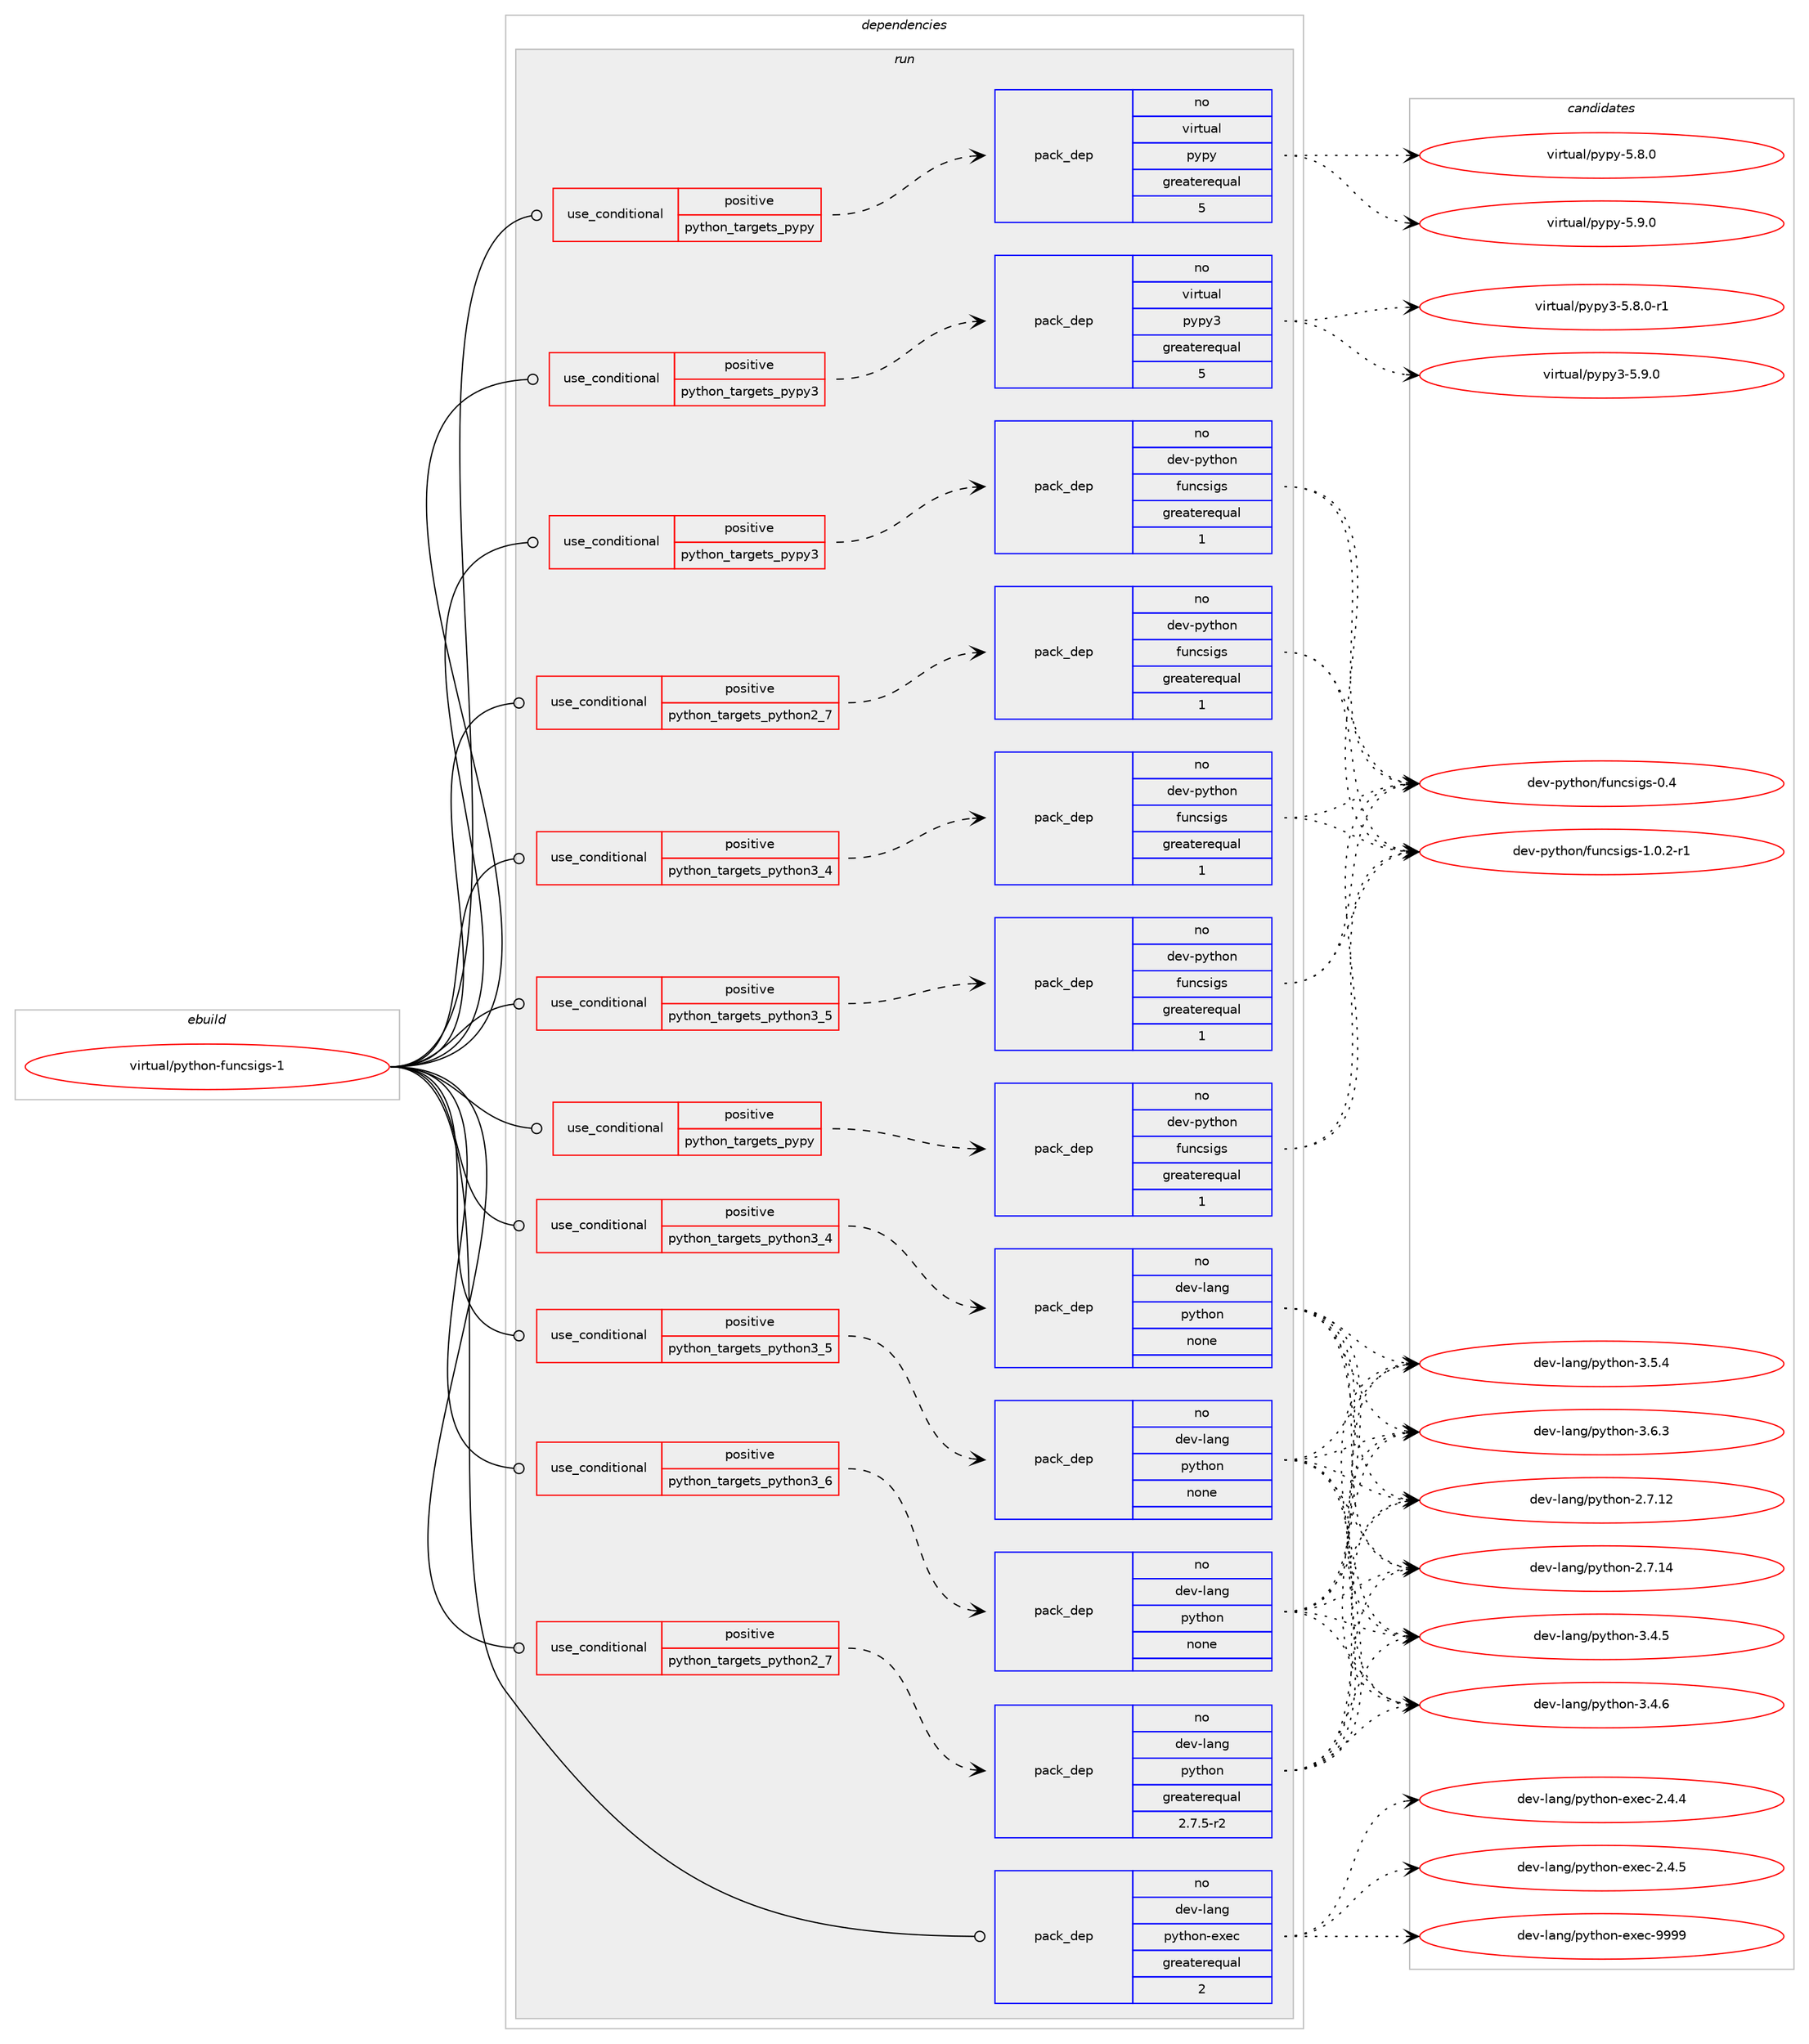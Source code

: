 digraph prolog {

# *************
# Graph options
# *************

newrank=true;
concentrate=true;
compound=true;
graph [rankdir=LR,fontname=Helvetica,fontsize=10,ranksep=1.5];#, ranksep=2.5, nodesep=0.2];
edge  [arrowhead=vee];
node  [fontname=Helvetica,fontsize=10];

# **********
# The ebuild
# **********

subgraph cluster_leftcol {
color=gray;
rank=same;
label=<<i>ebuild</i>>;
id [label="virtual/python-funcsigs-1", color=red, width=4, href="../virtual/python-funcsigs-1.svg"];
}

# ****************
# The dependencies
# ****************

subgraph cluster_midcol {
color=gray;
label=<<i>dependencies</i>>;
subgraph cluster_compile {
fillcolor="#eeeeee";
style=filled;
label=<<i>compile</i>>;
}
subgraph cluster_compileandrun {
fillcolor="#eeeeee";
style=filled;
label=<<i>compile and run</i>>;
}
subgraph cluster_run {
fillcolor="#eeeeee";
style=filled;
label=<<i>run</i>>;
subgraph cond118960 {
dependency499005 [label=<<TABLE BORDER="0" CELLBORDER="1" CELLSPACING="0" CELLPADDING="4"><TR><TD ROWSPAN="3" CELLPADDING="10">use_conditional</TD></TR><TR><TD>positive</TD></TR><TR><TD>python_targets_pypy</TD></TR></TABLE>>, shape=none, color=red];
subgraph pack370953 {
dependency499006 [label=<<TABLE BORDER="0" CELLBORDER="1" CELLSPACING="0" CELLPADDING="4" WIDTH="220"><TR><TD ROWSPAN="6" CELLPADDING="30">pack_dep</TD></TR><TR><TD WIDTH="110">no</TD></TR><TR><TD>dev-python</TD></TR><TR><TD>funcsigs</TD></TR><TR><TD>greaterequal</TD></TR><TR><TD>1</TD></TR></TABLE>>, shape=none, color=blue];
}
dependency499005:e -> dependency499006:w [weight=20,style="dashed",arrowhead="vee"];
}
id:e -> dependency499005:w [weight=20,style="solid",arrowhead="odot"];
subgraph cond118961 {
dependency499007 [label=<<TABLE BORDER="0" CELLBORDER="1" CELLSPACING="0" CELLPADDING="4"><TR><TD ROWSPAN="3" CELLPADDING="10">use_conditional</TD></TR><TR><TD>positive</TD></TR><TR><TD>python_targets_pypy</TD></TR></TABLE>>, shape=none, color=red];
subgraph pack370954 {
dependency499008 [label=<<TABLE BORDER="0" CELLBORDER="1" CELLSPACING="0" CELLPADDING="4" WIDTH="220"><TR><TD ROWSPAN="6" CELLPADDING="30">pack_dep</TD></TR><TR><TD WIDTH="110">no</TD></TR><TR><TD>virtual</TD></TR><TR><TD>pypy</TD></TR><TR><TD>greaterequal</TD></TR><TR><TD>5</TD></TR></TABLE>>, shape=none, color=blue];
}
dependency499007:e -> dependency499008:w [weight=20,style="dashed",arrowhead="vee"];
}
id:e -> dependency499007:w [weight=20,style="solid",arrowhead="odot"];
subgraph cond118962 {
dependency499009 [label=<<TABLE BORDER="0" CELLBORDER="1" CELLSPACING="0" CELLPADDING="4"><TR><TD ROWSPAN="3" CELLPADDING="10">use_conditional</TD></TR><TR><TD>positive</TD></TR><TR><TD>python_targets_pypy3</TD></TR></TABLE>>, shape=none, color=red];
subgraph pack370955 {
dependency499010 [label=<<TABLE BORDER="0" CELLBORDER="1" CELLSPACING="0" CELLPADDING="4" WIDTH="220"><TR><TD ROWSPAN="6" CELLPADDING="30">pack_dep</TD></TR><TR><TD WIDTH="110">no</TD></TR><TR><TD>dev-python</TD></TR><TR><TD>funcsigs</TD></TR><TR><TD>greaterequal</TD></TR><TR><TD>1</TD></TR></TABLE>>, shape=none, color=blue];
}
dependency499009:e -> dependency499010:w [weight=20,style="dashed",arrowhead="vee"];
}
id:e -> dependency499009:w [weight=20,style="solid",arrowhead="odot"];
subgraph cond118963 {
dependency499011 [label=<<TABLE BORDER="0" CELLBORDER="1" CELLSPACING="0" CELLPADDING="4"><TR><TD ROWSPAN="3" CELLPADDING="10">use_conditional</TD></TR><TR><TD>positive</TD></TR><TR><TD>python_targets_pypy3</TD></TR></TABLE>>, shape=none, color=red];
subgraph pack370956 {
dependency499012 [label=<<TABLE BORDER="0" CELLBORDER="1" CELLSPACING="0" CELLPADDING="4" WIDTH="220"><TR><TD ROWSPAN="6" CELLPADDING="30">pack_dep</TD></TR><TR><TD WIDTH="110">no</TD></TR><TR><TD>virtual</TD></TR><TR><TD>pypy3</TD></TR><TR><TD>greaterequal</TD></TR><TR><TD>5</TD></TR></TABLE>>, shape=none, color=blue];
}
dependency499011:e -> dependency499012:w [weight=20,style="dashed",arrowhead="vee"];
}
id:e -> dependency499011:w [weight=20,style="solid",arrowhead="odot"];
subgraph cond118964 {
dependency499013 [label=<<TABLE BORDER="0" CELLBORDER="1" CELLSPACING="0" CELLPADDING="4"><TR><TD ROWSPAN="3" CELLPADDING="10">use_conditional</TD></TR><TR><TD>positive</TD></TR><TR><TD>python_targets_python2_7</TD></TR></TABLE>>, shape=none, color=red];
subgraph pack370957 {
dependency499014 [label=<<TABLE BORDER="0" CELLBORDER="1" CELLSPACING="0" CELLPADDING="4" WIDTH="220"><TR><TD ROWSPAN="6" CELLPADDING="30">pack_dep</TD></TR><TR><TD WIDTH="110">no</TD></TR><TR><TD>dev-lang</TD></TR><TR><TD>python</TD></TR><TR><TD>greaterequal</TD></TR><TR><TD>2.7.5-r2</TD></TR></TABLE>>, shape=none, color=blue];
}
dependency499013:e -> dependency499014:w [weight=20,style="dashed",arrowhead="vee"];
}
id:e -> dependency499013:w [weight=20,style="solid",arrowhead="odot"];
subgraph cond118965 {
dependency499015 [label=<<TABLE BORDER="0" CELLBORDER="1" CELLSPACING="0" CELLPADDING="4"><TR><TD ROWSPAN="3" CELLPADDING="10">use_conditional</TD></TR><TR><TD>positive</TD></TR><TR><TD>python_targets_python2_7</TD></TR></TABLE>>, shape=none, color=red];
subgraph pack370958 {
dependency499016 [label=<<TABLE BORDER="0" CELLBORDER="1" CELLSPACING="0" CELLPADDING="4" WIDTH="220"><TR><TD ROWSPAN="6" CELLPADDING="30">pack_dep</TD></TR><TR><TD WIDTH="110">no</TD></TR><TR><TD>dev-python</TD></TR><TR><TD>funcsigs</TD></TR><TR><TD>greaterequal</TD></TR><TR><TD>1</TD></TR></TABLE>>, shape=none, color=blue];
}
dependency499015:e -> dependency499016:w [weight=20,style="dashed",arrowhead="vee"];
}
id:e -> dependency499015:w [weight=20,style="solid",arrowhead="odot"];
subgraph cond118966 {
dependency499017 [label=<<TABLE BORDER="0" CELLBORDER="1" CELLSPACING="0" CELLPADDING="4"><TR><TD ROWSPAN="3" CELLPADDING="10">use_conditional</TD></TR><TR><TD>positive</TD></TR><TR><TD>python_targets_python3_4</TD></TR></TABLE>>, shape=none, color=red];
subgraph pack370959 {
dependency499018 [label=<<TABLE BORDER="0" CELLBORDER="1" CELLSPACING="0" CELLPADDING="4" WIDTH="220"><TR><TD ROWSPAN="6" CELLPADDING="30">pack_dep</TD></TR><TR><TD WIDTH="110">no</TD></TR><TR><TD>dev-lang</TD></TR><TR><TD>python</TD></TR><TR><TD>none</TD></TR><TR><TD></TD></TR></TABLE>>, shape=none, color=blue];
}
dependency499017:e -> dependency499018:w [weight=20,style="dashed",arrowhead="vee"];
}
id:e -> dependency499017:w [weight=20,style="solid",arrowhead="odot"];
subgraph cond118967 {
dependency499019 [label=<<TABLE BORDER="0" CELLBORDER="1" CELLSPACING="0" CELLPADDING="4"><TR><TD ROWSPAN="3" CELLPADDING="10">use_conditional</TD></TR><TR><TD>positive</TD></TR><TR><TD>python_targets_python3_4</TD></TR></TABLE>>, shape=none, color=red];
subgraph pack370960 {
dependency499020 [label=<<TABLE BORDER="0" CELLBORDER="1" CELLSPACING="0" CELLPADDING="4" WIDTH="220"><TR><TD ROWSPAN="6" CELLPADDING="30">pack_dep</TD></TR><TR><TD WIDTH="110">no</TD></TR><TR><TD>dev-python</TD></TR><TR><TD>funcsigs</TD></TR><TR><TD>greaterequal</TD></TR><TR><TD>1</TD></TR></TABLE>>, shape=none, color=blue];
}
dependency499019:e -> dependency499020:w [weight=20,style="dashed",arrowhead="vee"];
}
id:e -> dependency499019:w [weight=20,style="solid",arrowhead="odot"];
subgraph cond118968 {
dependency499021 [label=<<TABLE BORDER="0" CELLBORDER="1" CELLSPACING="0" CELLPADDING="4"><TR><TD ROWSPAN="3" CELLPADDING="10">use_conditional</TD></TR><TR><TD>positive</TD></TR><TR><TD>python_targets_python3_5</TD></TR></TABLE>>, shape=none, color=red];
subgraph pack370961 {
dependency499022 [label=<<TABLE BORDER="0" CELLBORDER="1" CELLSPACING="0" CELLPADDING="4" WIDTH="220"><TR><TD ROWSPAN="6" CELLPADDING="30">pack_dep</TD></TR><TR><TD WIDTH="110">no</TD></TR><TR><TD>dev-lang</TD></TR><TR><TD>python</TD></TR><TR><TD>none</TD></TR><TR><TD></TD></TR></TABLE>>, shape=none, color=blue];
}
dependency499021:e -> dependency499022:w [weight=20,style="dashed",arrowhead="vee"];
}
id:e -> dependency499021:w [weight=20,style="solid",arrowhead="odot"];
subgraph cond118969 {
dependency499023 [label=<<TABLE BORDER="0" CELLBORDER="1" CELLSPACING="0" CELLPADDING="4"><TR><TD ROWSPAN="3" CELLPADDING="10">use_conditional</TD></TR><TR><TD>positive</TD></TR><TR><TD>python_targets_python3_5</TD></TR></TABLE>>, shape=none, color=red];
subgraph pack370962 {
dependency499024 [label=<<TABLE BORDER="0" CELLBORDER="1" CELLSPACING="0" CELLPADDING="4" WIDTH="220"><TR><TD ROWSPAN="6" CELLPADDING="30">pack_dep</TD></TR><TR><TD WIDTH="110">no</TD></TR><TR><TD>dev-python</TD></TR><TR><TD>funcsigs</TD></TR><TR><TD>greaterequal</TD></TR><TR><TD>1</TD></TR></TABLE>>, shape=none, color=blue];
}
dependency499023:e -> dependency499024:w [weight=20,style="dashed",arrowhead="vee"];
}
id:e -> dependency499023:w [weight=20,style="solid",arrowhead="odot"];
subgraph cond118970 {
dependency499025 [label=<<TABLE BORDER="0" CELLBORDER="1" CELLSPACING="0" CELLPADDING="4"><TR><TD ROWSPAN="3" CELLPADDING="10">use_conditional</TD></TR><TR><TD>positive</TD></TR><TR><TD>python_targets_python3_6</TD></TR></TABLE>>, shape=none, color=red];
subgraph pack370963 {
dependency499026 [label=<<TABLE BORDER="0" CELLBORDER="1" CELLSPACING="0" CELLPADDING="4" WIDTH="220"><TR><TD ROWSPAN="6" CELLPADDING="30">pack_dep</TD></TR><TR><TD WIDTH="110">no</TD></TR><TR><TD>dev-lang</TD></TR><TR><TD>python</TD></TR><TR><TD>none</TD></TR><TR><TD></TD></TR></TABLE>>, shape=none, color=blue];
}
dependency499025:e -> dependency499026:w [weight=20,style="dashed",arrowhead="vee"];
}
id:e -> dependency499025:w [weight=20,style="solid",arrowhead="odot"];
subgraph pack370964 {
dependency499027 [label=<<TABLE BORDER="0" CELLBORDER="1" CELLSPACING="0" CELLPADDING="4" WIDTH="220"><TR><TD ROWSPAN="6" CELLPADDING="30">pack_dep</TD></TR><TR><TD WIDTH="110">no</TD></TR><TR><TD>dev-lang</TD></TR><TR><TD>python-exec</TD></TR><TR><TD>greaterequal</TD></TR><TR><TD>2</TD></TR></TABLE>>, shape=none, color=blue];
}
id:e -> dependency499027:w [weight=20,style="solid",arrowhead="odot"];
}
}

# **************
# The candidates
# **************

subgraph cluster_choices {
rank=same;
color=gray;
label=<<i>candidates</i>>;

subgraph choice370953 {
color=black;
nodesep=1;
choice10010111845112121116104111110471021171109911510510311545484652 [label="dev-python/funcsigs-0.4", color=red, width=4,href="../dev-python/funcsigs-0.4.svg"];
choice1001011184511212111610411111047102117110991151051031154549464846504511449 [label="dev-python/funcsigs-1.0.2-r1", color=red, width=4,href="../dev-python/funcsigs-1.0.2-r1.svg"];
dependency499006:e -> choice10010111845112121116104111110471021171109911510510311545484652:w [style=dotted,weight="100"];
dependency499006:e -> choice1001011184511212111610411111047102117110991151051031154549464846504511449:w [style=dotted,weight="100"];
}
subgraph choice370954 {
color=black;
nodesep=1;
choice1181051141161179710847112121112121455346564648 [label="virtual/pypy-5.8.0", color=red, width=4,href="../virtual/pypy-5.8.0.svg"];
choice1181051141161179710847112121112121455346574648 [label="virtual/pypy-5.9.0", color=red, width=4,href="../virtual/pypy-5.9.0.svg"];
dependency499008:e -> choice1181051141161179710847112121112121455346564648:w [style=dotted,weight="100"];
dependency499008:e -> choice1181051141161179710847112121112121455346574648:w [style=dotted,weight="100"];
}
subgraph choice370955 {
color=black;
nodesep=1;
choice10010111845112121116104111110471021171109911510510311545484652 [label="dev-python/funcsigs-0.4", color=red, width=4,href="../dev-python/funcsigs-0.4.svg"];
choice1001011184511212111610411111047102117110991151051031154549464846504511449 [label="dev-python/funcsigs-1.0.2-r1", color=red, width=4,href="../dev-python/funcsigs-1.0.2-r1.svg"];
dependency499010:e -> choice10010111845112121116104111110471021171109911510510311545484652:w [style=dotted,weight="100"];
dependency499010:e -> choice1001011184511212111610411111047102117110991151051031154549464846504511449:w [style=dotted,weight="100"];
}
subgraph choice370956 {
color=black;
nodesep=1;
choice1181051141161179710847112121112121514553465646484511449 [label="virtual/pypy3-5.8.0-r1", color=red, width=4,href="../virtual/pypy3-5.8.0-r1.svg"];
choice118105114116117971084711212111212151455346574648 [label="virtual/pypy3-5.9.0", color=red, width=4,href="../virtual/pypy3-5.9.0.svg"];
dependency499012:e -> choice1181051141161179710847112121112121514553465646484511449:w [style=dotted,weight="100"];
dependency499012:e -> choice118105114116117971084711212111212151455346574648:w [style=dotted,weight="100"];
}
subgraph choice370957 {
color=black;
nodesep=1;
choice10010111845108971101034711212111610411111045504655464950 [label="dev-lang/python-2.7.12", color=red, width=4,href="../dev-lang/python-2.7.12.svg"];
choice10010111845108971101034711212111610411111045504655464952 [label="dev-lang/python-2.7.14", color=red, width=4,href="../dev-lang/python-2.7.14.svg"];
choice100101118451089711010347112121116104111110455146524653 [label="dev-lang/python-3.4.5", color=red, width=4,href="../dev-lang/python-3.4.5.svg"];
choice100101118451089711010347112121116104111110455146524654 [label="dev-lang/python-3.4.6", color=red, width=4,href="../dev-lang/python-3.4.6.svg"];
choice100101118451089711010347112121116104111110455146534652 [label="dev-lang/python-3.5.4", color=red, width=4,href="../dev-lang/python-3.5.4.svg"];
choice100101118451089711010347112121116104111110455146544651 [label="dev-lang/python-3.6.3", color=red, width=4,href="../dev-lang/python-3.6.3.svg"];
dependency499014:e -> choice10010111845108971101034711212111610411111045504655464950:w [style=dotted,weight="100"];
dependency499014:e -> choice10010111845108971101034711212111610411111045504655464952:w [style=dotted,weight="100"];
dependency499014:e -> choice100101118451089711010347112121116104111110455146524653:w [style=dotted,weight="100"];
dependency499014:e -> choice100101118451089711010347112121116104111110455146524654:w [style=dotted,weight="100"];
dependency499014:e -> choice100101118451089711010347112121116104111110455146534652:w [style=dotted,weight="100"];
dependency499014:e -> choice100101118451089711010347112121116104111110455146544651:w [style=dotted,weight="100"];
}
subgraph choice370958 {
color=black;
nodesep=1;
choice10010111845112121116104111110471021171109911510510311545484652 [label="dev-python/funcsigs-0.4", color=red, width=4,href="../dev-python/funcsigs-0.4.svg"];
choice1001011184511212111610411111047102117110991151051031154549464846504511449 [label="dev-python/funcsigs-1.0.2-r1", color=red, width=4,href="../dev-python/funcsigs-1.0.2-r1.svg"];
dependency499016:e -> choice10010111845112121116104111110471021171109911510510311545484652:w [style=dotted,weight="100"];
dependency499016:e -> choice1001011184511212111610411111047102117110991151051031154549464846504511449:w [style=dotted,weight="100"];
}
subgraph choice370959 {
color=black;
nodesep=1;
choice10010111845108971101034711212111610411111045504655464950 [label="dev-lang/python-2.7.12", color=red, width=4,href="../dev-lang/python-2.7.12.svg"];
choice10010111845108971101034711212111610411111045504655464952 [label="dev-lang/python-2.7.14", color=red, width=4,href="../dev-lang/python-2.7.14.svg"];
choice100101118451089711010347112121116104111110455146524653 [label="dev-lang/python-3.4.5", color=red, width=4,href="../dev-lang/python-3.4.5.svg"];
choice100101118451089711010347112121116104111110455146524654 [label="dev-lang/python-3.4.6", color=red, width=4,href="../dev-lang/python-3.4.6.svg"];
choice100101118451089711010347112121116104111110455146534652 [label="dev-lang/python-3.5.4", color=red, width=4,href="../dev-lang/python-3.5.4.svg"];
choice100101118451089711010347112121116104111110455146544651 [label="dev-lang/python-3.6.3", color=red, width=4,href="../dev-lang/python-3.6.3.svg"];
dependency499018:e -> choice10010111845108971101034711212111610411111045504655464950:w [style=dotted,weight="100"];
dependency499018:e -> choice10010111845108971101034711212111610411111045504655464952:w [style=dotted,weight="100"];
dependency499018:e -> choice100101118451089711010347112121116104111110455146524653:w [style=dotted,weight="100"];
dependency499018:e -> choice100101118451089711010347112121116104111110455146524654:w [style=dotted,weight="100"];
dependency499018:e -> choice100101118451089711010347112121116104111110455146534652:w [style=dotted,weight="100"];
dependency499018:e -> choice100101118451089711010347112121116104111110455146544651:w [style=dotted,weight="100"];
}
subgraph choice370960 {
color=black;
nodesep=1;
choice10010111845112121116104111110471021171109911510510311545484652 [label="dev-python/funcsigs-0.4", color=red, width=4,href="../dev-python/funcsigs-0.4.svg"];
choice1001011184511212111610411111047102117110991151051031154549464846504511449 [label="dev-python/funcsigs-1.0.2-r1", color=red, width=4,href="../dev-python/funcsigs-1.0.2-r1.svg"];
dependency499020:e -> choice10010111845112121116104111110471021171109911510510311545484652:w [style=dotted,weight="100"];
dependency499020:e -> choice1001011184511212111610411111047102117110991151051031154549464846504511449:w [style=dotted,weight="100"];
}
subgraph choice370961 {
color=black;
nodesep=1;
choice10010111845108971101034711212111610411111045504655464950 [label="dev-lang/python-2.7.12", color=red, width=4,href="../dev-lang/python-2.7.12.svg"];
choice10010111845108971101034711212111610411111045504655464952 [label="dev-lang/python-2.7.14", color=red, width=4,href="../dev-lang/python-2.7.14.svg"];
choice100101118451089711010347112121116104111110455146524653 [label="dev-lang/python-3.4.5", color=red, width=4,href="../dev-lang/python-3.4.5.svg"];
choice100101118451089711010347112121116104111110455146524654 [label="dev-lang/python-3.4.6", color=red, width=4,href="../dev-lang/python-3.4.6.svg"];
choice100101118451089711010347112121116104111110455146534652 [label="dev-lang/python-3.5.4", color=red, width=4,href="../dev-lang/python-3.5.4.svg"];
choice100101118451089711010347112121116104111110455146544651 [label="dev-lang/python-3.6.3", color=red, width=4,href="../dev-lang/python-3.6.3.svg"];
dependency499022:e -> choice10010111845108971101034711212111610411111045504655464950:w [style=dotted,weight="100"];
dependency499022:e -> choice10010111845108971101034711212111610411111045504655464952:w [style=dotted,weight="100"];
dependency499022:e -> choice100101118451089711010347112121116104111110455146524653:w [style=dotted,weight="100"];
dependency499022:e -> choice100101118451089711010347112121116104111110455146524654:w [style=dotted,weight="100"];
dependency499022:e -> choice100101118451089711010347112121116104111110455146534652:w [style=dotted,weight="100"];
dependency499022:e -> choice100101118451089711010347112121116104111110455146544651:w [style=dotted,weight="100"];
}
subgraph choice370962 {
color=black;
nodesep=1;
choice10010111845112121116104111110471021171109911510510311545484652 [label="dev-python/funcsigs-0.4", color=red, width=4,href="../dev-python/funcsigs-0.4.svg"];
choice1001011184511212111610411111047102117110991151051031154549464846504511449 [label="dev-python/funcsigs-1.0.2-r1", color=red, width=4,href="../dev-python/funcsigs-1.0.2-r1.svg"];
dependency499024:e -> choice10010111845112121116104111110471021171109911510510311545484652:w [style=dotted,weight="100"];
dependency499024:e -> choice1001011184511212111610411111047102117110991151051031154549464846504511449:w [style=dotted,weight="100"];
}
subgraph choice370963 {
color=black;
nodesep=1;
choice10010111845108971101034711212111610411111045504655464950 [label="dev-lang/python-2.7.12", color=red, width=4,href="../dev-lang/python-2.7.12.svg"];
choice10010111845108971101034711212111610411111045504655464952 [label="dev-lang/python-2.7.14", color=red, width=4,href="../dev-lang/python-2.7.14.svg"];
choice100101118451089711010347112121116104111110455146524653 [label="dev-lang/python-3.4.5", color=red, width=4,href="../dev-lang/python-3.4.5.svg"];
choice100101118451089711010347112121116104111110455146524654 [label="dev-lang/python-3.4.6", color=red, width=4,href="../dev-lang/python-3.4.6.svg"];
choice100101118451089711010347112121116104111110455146534652 [label="dev-lang/python-3.5.4", color=red, width=4,href="../dev-lang/python-3.5.4.svg"];
choice100101118451089711010347112121116104111110455146544651 [label="dev-lang/python-3.6.3", color=red, width=4,href="../dev-lang/python-3.6.3.svg"];
dependency499026:e -> choice10010111845108971101034711212111610411111045504655464950:w [style=dotted,weight="100"];
dependency499026:e -> choice10010111845108971101034711212111610411111045504655464952:w [style=dotted,weight="100"];
dependency499026:e -> choice100101118451089711010347112121116104111110455146524653:w [style=dotted,weight="100"];
dependency499026:e -> choice100101118451089711010347112121116104111110455146524654:w [style=dotted,weight="100"];
dependency499026:e -> choice100101118451089711010347112121116104111110455146534652:w [style=dotted,weight="100"];
dependency499026:e -> choice100101118451089711010347112121116104111110455146544651:w [style=dotted,weight="100"];
}
subgraph choice370964 {
color=black;
nodesep=1;
choice1001011184510897110103471121211161041111104510112010199455046524652 [label="dev-lang/python-exec-2.4.4", color=red, width=4,href="../dev-lang/python-exec-2.4.4.svg"];
choice1001011184510897110103471121211161041111104510112010199455046524653 [label="dev-lang/python-exec-2.4.5", color=red, width=4,href="../dev-lang/python-exec-2.4.5.svg"];
choice10010111845108971101034711212111610411111045101120101994557575757 [label="dev-lang/python-exec-9999", color=red, width=4,href="../dev-lang/python-exec-9999.svg"];
dependency499027:e -> choice1001011184510897110103471121211161041111104510112010199455046524652:w [style=dotted,weight="100"];
dependency499027:e -> choice1001011184510897110103471121211161041111104510112010199455046524653:w [style=dotted,weight="100"];
dependency499027:e -> choice10010111845108971101034711212111610411111045101120101994557575757:w [style=dotted,weight="100"];
}
}

}

